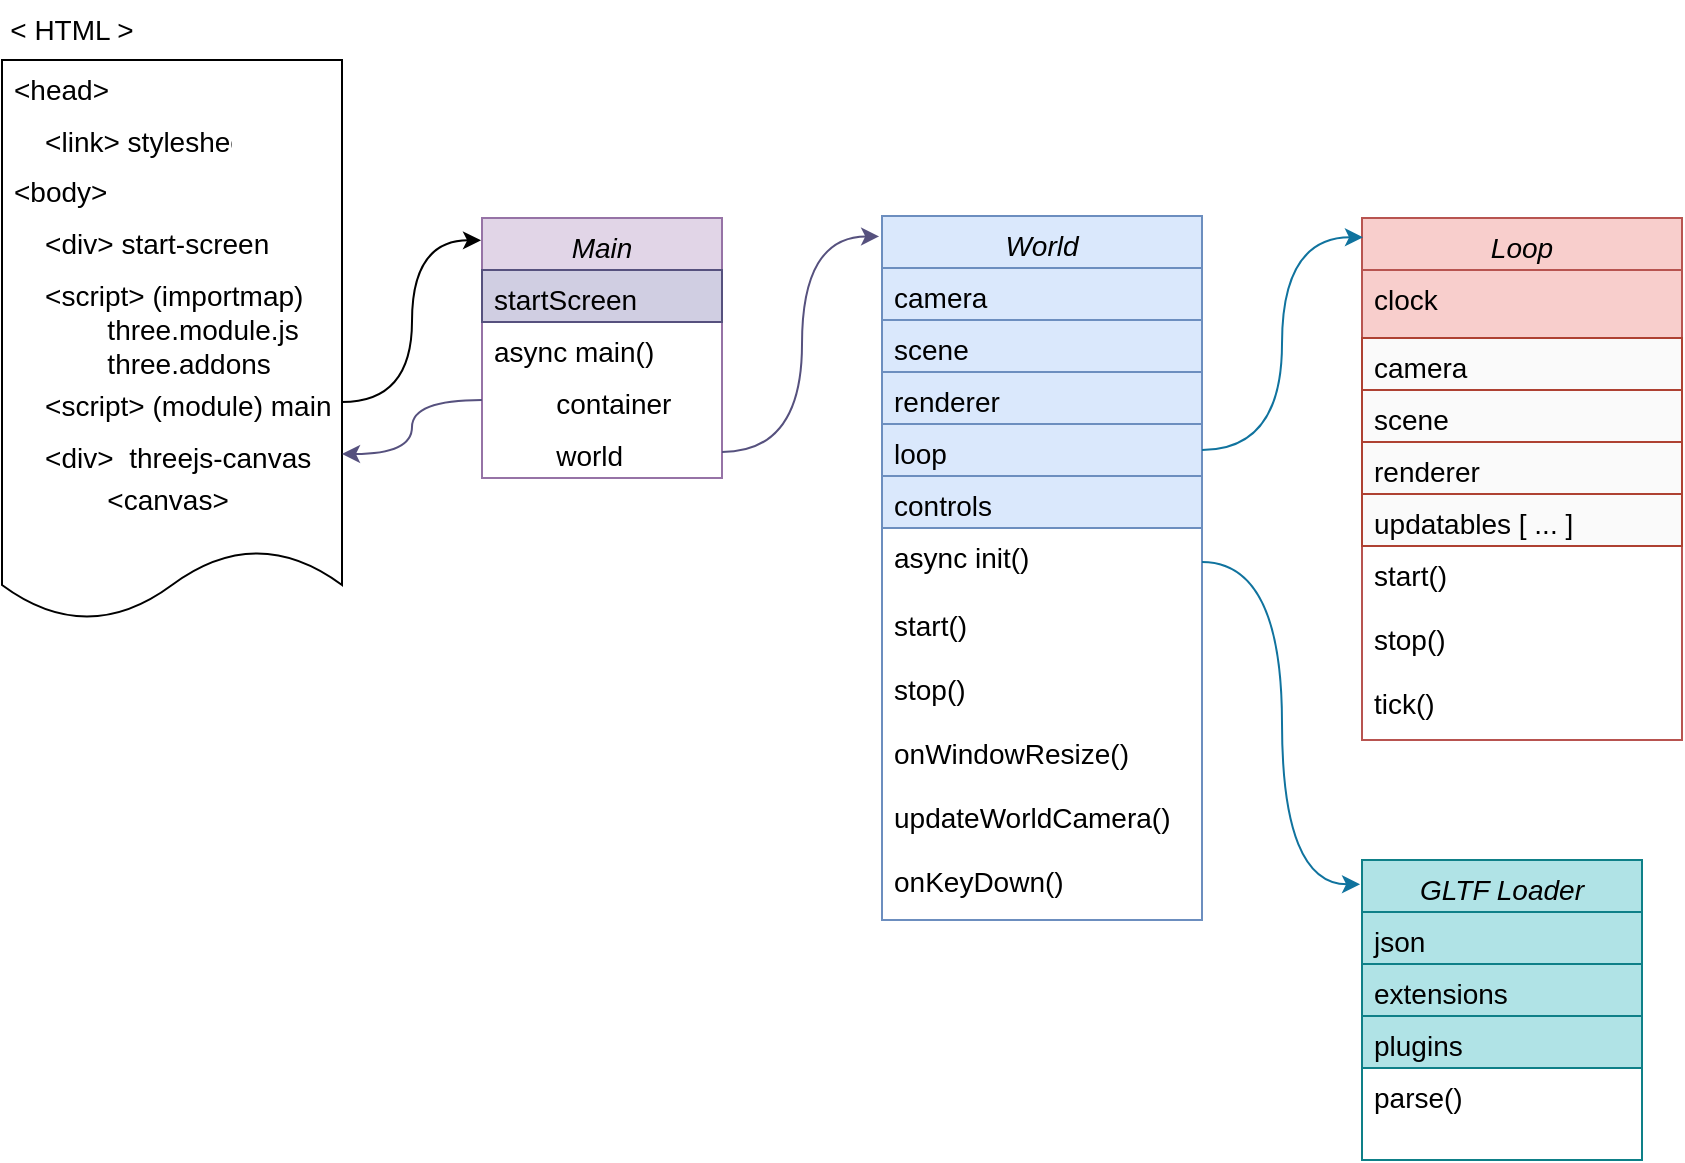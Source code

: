 <mxfile version="21.6.6" type="github" pages="3">
  <diagram id="C5RBs43oDa-KdzZeNtuy" name="project overview">
    <mxGraphModel dx="1433" dy="1393" grid="1" gridSize="10" guides="1" tooltips="1" connect="1" arrows="1" fold="1" page="1" pageScale="1" pageWidth="1169" pageHeight="827" math="0" shadow="0">
      <root>
        <mxCell id="WIyWlLk6GJQsqaUBKTNV-0" />
        <mxCell id="WIyWlLk6GJQsqaUBKTNV-1" parent="WIyWlLk6GJQsqaUBKTNV-0" />
        <mxCell id="0caHWFozO0ZvPLuNMRl_-0" value="World" style="swimlane;fontStyle=2;align=center;verticalAlign=top;childLayout=stackLayout;horizontal=1;startSize=26;horizontalStack=0;resizeParent=1;resizeLast=0;collapsible=1;marginBottom=0;rounded=0;shadow=0;strokeWidth=1;fillColor=#dae8fc;strokeColor=#6c8ebf;fontSize=14;" vertex="1" parent="WIyWlLk6GJQsqaUBKTNV-1">
          <mxGeometry x="480" y="158" width="160" height="352" as="geometry">
            <mxRectangle x="220" y="120" width="160" height="26" as="alternateBounds" />
          </mxGeometry>
        </mxCell>
        <mxCell id="0caHWFozO0ZvPLuNMRl_-1" value="camera" style="text;align=left;verticalAlign=top;spacingLeft=4;spacingRight=4;overflow=hidden;rotatable=0;points=[[0,0.5],[1,0.5]];portConstraint=eastwest;fillColor=#dae8fc;strokeColor=#6c8ebf;fontSize=14;" vertex="1" parent="0caHWFozO0ZvPLuNMRl_-0">
          <mxGeometry y="26" width="160" height="26" as="geometry" />
        </mxCell>
        <mxCell id="0caHWFozO0ZvPLuNMRl_-2" value="scene" style="text;align=left;verticalAlign=top;spacingLeft=4;spacingRight=4;overflow=hidden;rotatable=0;points=[[0,0.5],[1,0.5]];portConstraint=eastwest;rounded=0;shadow=0;html=0;fillColor=#dae8fc;strokeColor=#6c8ebf;fontSize=14;" vertex="1" parent="0caHWFozO0ZvPLuNMRl_-0">
          <mxGeometry y="52" width="160" height="26" as="geometry" />
        </mxCell>
        <mxCell id="0caHWFozO0ZvPLuNMRl_-3" value="renderer" style="text;align=left;verticalAlign=top;spacingLeft=4;spacingRight=4;overflow=hidden;rotatable=0;points=[[0,0.5],[1,0.5]];portConstraint=eastwest;rounded=0;shadow=0;html=0;fillColor=#dae8fc;strokeColor=#6c8ebf;fontSize=14;" vertex="1" parent="0caHWFozO0ZvPLuNMRl_-0">
          <mxGeometry y="78" width="160" height="26" as="geometry" />
        </mxCell>
        <mxCell id="0caHWFozO0ZvPLuNMRl_-4" value="loop" style="text;align=left;verticalAlign=top;spacingLeft=4;spacingRight=4;overflow=hidden;rotatable=0;points=[[0,0.5],[1,0.5]];portConstraint=eastwest;rounded=0;shadow=0;html=0;fillColor=#dae8fc;strokeColor=#6c8ebf;fontSize=14;" vertex="1" parent="0caHWFozO0ZvPLuNMRl_-0">
          <mxGeometry y="104" width="160" height="26" as="geometry" />
        </mxCell>
        <mxCell id="0caHWFozO0ZvPLuNMRl_-5" value="controls" style="text;align=left;verticalAlign=top;spacingLeft=4;spacingRight=4;overflow=hidden;rotatable=0;points=[[0,0.5],[1,0.5]];portConstraint=eastwest;rounded=0;shadow=0;html=0;fillColor=#dae8fc;strokeColor=#6c8ebf;fontSize=14;" vertex="1" parent="0caHWFozO0ZvPLuNMRl_-0">
          <mxGeometry y="130" width="160" height="26" as="geometry" />
        </mxCell>
        <mxCell id="0caHWFozO0ZvPLuNMRl_-6" value="async init()" style="text;align=left;verticalAlign=top;spacingLeft=4;spacingRight=4;overflow=hidden;rotatable=0;points=[[0,0.5],[1,0.5]];portConstraint=eastwest;fontSize=14;" vertex="1" parent="0caHWFozO0ZvPLuNMRl_-0">
          <mxGeometry y="156" width="160" height="34" as="geometry" />
        </mxCell>
        <mxCell id="0caHWFozO0ZvPLuNMRl_-7" value="start()" style="text;align=left;verticalAlign=top;spacingLeft=4;spacingRight=4;overflow=hidden;rotatable=0;points=[[0,0.5],[1,0.5]];portConstraint=eastwest;fontSize=14;" vertex="1" parent="0caHWFozO0ZvPLuNMRl_-0">
          <mxGeometry y="190" width="160" height="32" as="geometry" />
        </mxCell>
        <mxCell id="0caHWFozO0ZvPLuNMRl_-8" value="stop()" style="text;align=left;verticalAlign=top;spacingLeft=4;spacingRight=4;overflow=hidden;rotatable=0;points=[[0,0.5],[1,0.5]];portConstraint=eastwest;fontSize=14;" vertex="1" parent="0caHWFozO0ZvPLuNMRl_-0">
          <mxGeometry y="222" width="160" height="32" as="geometry" />
        </mxCell>
        <mxCell id="0caHWFozO0ZvPLuNMRl_-9" value="onWindowResize()" style="text;align=left;verticalAlign=top;spacingLeft=4;spacingRight=4;overflow=hidden;rotatable=0;points=[[0,0.5],[1,0.5]];portConstraint=eastwest;fontSize=14;" vertex="1" parent="0caHWFozO0ZvPLuNMRl_-0">
          <mxGeometry y="254" width="160" height="32" as="geometry" />
        </mxCell>
        <mxCell id="0caHWFozO0ZvPLuNMRl_-10" value="updateWorldCamera()" style="text;align=left;verticalAlign=top;spacingLeft=4;spacingRight=4;overflow=hidden;rotatable=0;points=[[0,0.5],[1,0.5]];portConstraint=eastwest;fontSize=14;" vertex="1" parent="0caHWFozO0ZvPLuNMRl_-0">
          <mxGeometry y="286" width="160" height="32" as="geometry" />
        </mxCell>
        <mxCell id="0caHWFozO0ZvPLuNMRl_-11" value="onKeyDown()" style="text;align=left;verticalAlign=top;spacingLeft=4;spacingRight=4;overflow=hidden;rotatable=0;points=[[0,0.5],[1,0.5]];portConstraint=eastwest;fontSize=14;" vertex="1" parent="0caHWFozO0ZvPLuNMRl_-0">
          <mxGeometry y="318" width="160" height="32" as="geometry" />
        </mxCell>
        <mxCell id="0caHWFozO0ZvPLuNMRl_-12" value="Loop" style="swimlane;fontStyle=2;align=center;verticalAlign=top;childLayout=stackLayout;horizontal=1;startSize=26;horizontalStack=0;resizeParent=1;resizeLast=0;collapsible=1;marginBottom=0;rounded=0;shadow=0;strokeWidth=1;fillColor=#f8cecc;strokeColor=#b85450;fontSize=14;" vertex="1" parent="WIyWlLk6GJQsqaUBKTNV-1">
          <mxGeometry x="720" y="159" width="160" height="261" as="geometry">
            <mxRectangle x="720" y="159" width="160" height="26" as="alternateBounds" />
          </mxGeometry>
        </mxCell>
        <mxCell id="0caHWFozO0ZvPLuNMRl_-13" value="clock" style="text;align=left;verticalAlign=top;spacingLeft=4;spacingRight=4;overflow=hidden;rotatable=0;points=[[0,0.5],[1,0.5]];portConstraint=eastwest;fillColor=#f8cecc;strokeColor=#b85450;fontSize=14;" vertex="1" parent="0caHWFozO0ZvPLuNMRl_-12">
          <mxGeometry y="26" width="160" height="34" as="geometry" />
        </mxCell>
        <mxCell id="0caHWFozO0ZvPLuNMRl_-14" value="camera" style="text;align=left;verticalAlign=top;spacingLeft=4;spacingRight=4;overflow=hidden;rotatable=0;points=[[0,0.5],[1,0.5]];portConstraint=eastwest;rounded=0;shadow=0;html=0;fillColor=#FAFAFA;strokeColor=#ae4132;fontSize=14;" vertex="1" parent="0caHWFozO0ZvPLuNMRl_-12">
          <mxGeometry y="60" width="160" height="26" as="geometry" />
        </mxCell>
        <mxCell id="0caHWFozO0ZvPLuNMRl_-15" value="scene" style="text;align=left;verticalAlign=top;spacingLeft=4;spacingRight=4;overflow=hidden;rotatable=0;points=[[0,0.5],[1,0.5]];portConstraint=eastwest;rounded=0;shadow=0;html=0;fillColor=#FAFAFA;strokeColor=#ae4132;fontSize=14;" vertex="1" parent="0caHWFozO0ZvPLuNMRl_-12">
          <mxGeometry y="86" width="160" height="26" as="geometry" />
        </mxCell>
        <mxCell id="0caHWFozO0ZvPLuNMRl_-16" value="renderer" style="text;align=left;verticalAlign=top;spacingLeft=4;spacingRight=4;overflow=hidden;rotatable=0;points=[[0,0.5],[1,0.5]];portConstraint=eastwest;rounded=0;shadow=0;html=0;fillColor=#FAFAFA;strokeColor=#ae4132;fontSize=14;" vertex="1" parent="0caHWFozO0ZvPLuNMRl_-12">
          <mxGeometry y="112" width="160" height="26" as="geometry" />
        </mxCell>
        <mxCell id="0caHWFozO0ZvPLuNMRl_-17" value="updatables [ ... ]" style="text;align=left;verticalAlign=top;spacingLeft=4;spacingRight=4;overflow=hidden;rotatable=0;points=[[0,0.5],[1,0.5]];portConstraint=eastwest;rounded=0;shadow=0;html=0;fillColor=#FAFAFA;strokeColor=#ae4132;fontSize=14;" vertex="1" parent="0caHWFozO0ZvPLuNMRl_-12">
          <mxGeometry y="138" width="160" height="26" as="geometry" />
        </mxCell>
        <mxCell id="0caHWFozO0ZvPLuNMRl_-18" value="start()" style="text;align=left;verticalAlign=top;spacingLeft=4;spacingRight=4;overflow=hidden;rotatable=0;points=[[0,0.5],[1,0.5]];portConstraint=eastwest;fontSize=14;" vertex="1" parent="0caHWFozO0ZvPLuNMRl_-12">
          <mxGeometry y="164" width="160" height="32" as="geometry" />
        </mxCell>
        <mxCell id="0caHWFozO0ZvPLuNMRl_-19" value="stop()" style="text;align=left;verticalAlign=top;spacingLeft=4;spacingRight=4;overflow=hidden;rotatable=0;points=[[0,0.5],[1,0.5]];portConstraint=eastwest;fontSize=14;" vertex="1" parent="0caHWFozO0ZvPLuNMRl_-12">
          <mxGeometry y="196" width="160" height="32" as="geometry" />
        </mxCell>
        <mxCell id="0caHWFozO0ZvPLuNMRl_-20" value="tick()" style="text;align=left;verticalAlign=top;spacingLeft=4;spacingRight=4;overflow=hidden;rotatable=0;points=[[0,0.5],[1,0.5]];portConstraint=eastwest;fontSize=14;" vertex="1" parent="0caHWFozO0ZvPLuNMRl_-12">
          <mxGeometry y="228" width="160" height="32" as="geometry" />
        </mxCell>
        <mxCell id="0caHWFozO0ZvPLuNMRl_-21" value="" style="shape=document;whiteSpace=wrap;html=1;boundedLbl=1;size=0.125;fontSize=14;" vertex="1" parent="WIyWlLk6GJQsqaUBKTNV-1">
          <mxGeometry x="40" y="80" width="170" height="280" as="geometry" />
        </mxCell>
        <mxCell id="0caHWFozO0ZvPLuNMRl_-22" value="Main" style="swimlane;fontStyle=2;align=center;verticalAlign=top;childLayout=stackLayout;horizontal=1;startSize=26;horizontalStack=0;resizeParent=1;resizeLast=0;collapsible=1;marginBottom=0;rounded=0;shadow=0;strokeWidth=1;fillColor=#e1d5e7;strokeColor=#9673a6;fontSize=14;" vertex="1" parent="WIyWlLk6GJQsqaUBKTNV-1">
          <mxGeometry x="280" y="159" width="120" height="130" as="geometry">
            <mxRectangle x="320" y="80" width="160" height="26" as="alternateBounds" />
          </mxGeometry>
        </mxCell>
        <mxCell id="0caHWFozO0ZvPLuNMRl_-23" value="startScreen" style="text;align=left;verticalAlign=top;spacingLeft=4;spacingRight=4;overflow=hidden;rotatable=0;points=[[0,0.5],[1,0.5]];portConstraint=eastwest;rounded=0;shadow=0;html=0;fillColor=#d0cee2;strokeColor=#56517e;fontSize=14;" vertex="1" parent="0caHWFozO0ZvPLuNMRl_-22">
          <mxGeometry y="26" width="120" height="26" as="geometry" />
        </mxCell>
        <mxCell id="0caHWFozO0ZvPLuNMRl_-24" value="async main()" style="text;align=left;verticalAlign=top;spacingLeft=4;spacingRight=4;overflow=hidden;rotatable=0;points=[[0,0.5],[1,0.5]];portConstraint=eastwest;rounded=0;shadow=0;html=0;fillColor=none;fontSize=14;" vertex="1" parent="0caHWFozO0ZvPLuNMRl_-22">
          <mxGeometry y="52" width="120" height="26" as="geometry" />
        </mxCell>
        <mxCell id="0caHWFozO0ZvPLuNMRl_-25" value="        container" style="text;align=left;verticalAlign=top;spacingLeft=4;spacingRight=4;overflow=hidden;rotatable=0;points=[[0,0.5],[1,0.5]];portConstraint=eastwest;rounded=0;shadow=0;html=0;fillColor=none;fontSize=14;" vertex="1" parent="0caHWFozO0ZvPLuNMRl_-22">
          <mxGeometry y="78" width="120" height="26" as="geometry" />
        </mxCell>
        <mxCell id="0caHWFozO0ZvPLuNMRl_-26" value="        world" style="text;align=left;verticalAlign=top;spacingLeft=4;spacingRight=4;overflow=hidden;rotatable=0;points=[[0,0.5],[1,0.5]];portConstraint=eastwest;rounded=0;shadow=0;html=0;fillColor=none;fontSize=14;" vertex="1" parent="0caHWFozO0ZvPLuNMRl_-22">
          <mxGeometry y="104" width="120" height="26" as="geometry" />
        </mxCell>
        <mxCell id="0caHWFozO0ZvPLuNMRl_-27" style="edgeStyle=orthogonalEdgeStyle;curved=1;rounded=0;orthogonalLoop=1;jettySize=auto;html=1;exitX=1;exitY=0.5;exitDx=0;exitDy=0;entryX=-0.004;entryY=0.086;entryDx=0;entryDy=0;entryPerimeter=0;fillColor=none;fontSize=14;" edge="1" parent="WIyWlLk6GJQsqaUBKTNV-1" source="0caHWFozO0ZvPLuNMRl_-33" target="0caHWFozO0ZvPLuNMRl_-22">
          <mxGeometry relative="1" as="geometry" />
        </mxCell>
        <mxCell id="0caHWFozO0ZvPLuNMRl_-28" value="&amp;lt; HTML &amp;gt;" style="text;strokeColor=none;align=center;fillColor=none;html=1;verticalAlign=middle;whiteSpace=wrap;rounded=0;fontSize=14;" vertex="1" parent="WIyWlLk6GJQsqaUBKTNV-1">
          <mxGeometry x="40" y="50" width="70" height="30" as="geometry" />
        </mxCell>
        <mxCell id="0caHWFozO0ZvPLuNMRl_-29" value="&lt;head&gt; " style="text;align=left;verticalAlign=top;spacingLeft=4;spacingRight=4;overflow=hidden;rotatable=0;points=[[0,0.5],[1,0.5]];portConstraint=eastwest;fillColor=none;fontSize=14;" vertex="1" parent="WIyWlLk6GJQsqaUBKTNV-1">
          <mxGeometry x="40" y="80" width="72.857" height="26" as="geometry" />
        </mxCell>
        <mxCell id="0caHWFozO0ZvPLuNMRl_-30" value="&lt;body&gt; " style="text;align=left;verticalAlign=top;spacingLeft=4;spacingRight=4;overflow=hidden;rotatable=0;points=[[0,0.5],[1,0.5]];portConstraint=eastwest;fillColor=none;fontSize=14;" vertex="1" parent="WIyWlLk6GJQsqaUBKTNV-1">
          <mxGeometry x="40" y="131" width="72.857" height="26" as="geometry" />
        </mxCell>
        <mxCell id="0caHWFozO0ZvPLuNMRl_-31" value="    &lt;div&gt; start-screen " style="text;align=left;verticalAlign=top;spacingLeft=4;spacingRight=4;overflow=hidden;rotatable=0;points=[[0,0.5],[1,0.5]];portConstraint=eastwest;fillColor=none;fontSize=14;" vertex="1" parent="WIyWlLk6GJQsqaUBKTNV-1">
          <mxGeometry x="40" y="157" width="170" height="26" as="geometry" />
        </mxCell>
        <mxCell id="0caHWFozO0ZvPLuNMRl_-32" value="    &lt;script&gt; (importmap) &#xa;            three.module.js&#xa;            three.addons" style="text;align=left;verticalAlign=top;spacingLeft=4;spacingRight=4;overflow=hidden;rotatable=0;points=[[0,0.5],[1,0.5]];portConstraint=eastwest;fillColor=none;fontSize=14;" vertex="1" parent="WIyWlLk6GJQsqaUBKTNV-1">
          <mxGeometry x="40" y="183" width="170" height="57" as="geometry" />
        </mxCell>
        <mxCell id="0caHWFozO0ZvPLuNMRl_-33" value="    &lt;script&gt; (module) main.js" style="text;align=left;verticalAlign=top;spacingLeft=4;spacingRight=4;overflow=hidden;rotatable=0;points=[[0,0.5],[1,0.5]];portConstraint=eastwest;fillColor=none;fontSize=14;" vertex="1" parent="WIyWlLk6GJQsqaUBKTNV-1">
          <mxGeometry x="40" y="238" width="170" height="26" as="geometry" />
        </mxCell>
        <mxCell id="0caHWFozO0ZvPLuNMRl_-34" value="    &lt;div&gt;  threejs-canvas" style="text;align=left;verticalAlign=top;spacingLeft=4;spacingRight=4;overflow=hidden;rotatable=0;points=[[0,0.5],[1,0.5]];portConstraint=eastwest;fillColor=none;fontSize=14;" vertex="1" parent="WIyWlLk6GJQsqaUBKTNV-1">
          <mxGeometry x="40" y="264" width="170" height="26" as="geometry" />
        </mxCell>
        <mxCell id="0caHWFozO0ZvPLuNMRl_-35" value="            &lt;canvas&gt;" style="text;align=left;verticalAlign=top;spacingLeft=4;spacingRight=4;overflow=hidden;rotatable=0;points=[[0,0.5],[1,0.5]];portConstraint=eastwest;fillColor=none;fontSize=14;" vertex="1" parent="WIyWlLk6GJQsqaUBKTNV-1">
          <mxGeometry x="40" y="285" width="121.43" height="25" as="geometry" />
        </mxCell>
        <mxCell id="0caHWFozO0ZvPLuNMRl_-36" style="edgeStyle=orthogonalEdgeStyle;curved=1;rounded=0;orthogonalLoop=1;jettySize=auto;html=1;exitX=1;exitY=0.5;exitDx=0;exitDy=0;entryX=-0.009;entryY=0.029;entryDx=0;entryDy=0;entryPerimeter=0;fillColor=#d0cee2;strokeColor=#56517e;fontSize=14;" edge="1" parent="WIyWlLk6GJQsqaUBKTNV-1" source="0caHWFozO0ZvPLuNMRl_-26" target="0caHWFozO0ZvPLuNMRl_-0">
          <mxGeometry relative="1" as="geometry" />
        </mxCell>
        <mxCell id="0caHWFozO0ZvPLuNMRl_-37" style="edgeStyle=orthogonalEdgeStyle;curved=1;rounded=0;orthogonalLoop=1;jettySize=auto;html=1;exitX=0;exitY=0.5;exitDx=0;exitDy=0;fillColor=#d0cee2;strokeColor=#56517e;fontSize=14;" edge="1" parent="WIyWlLk6GJQsqaUBKTNV-1" source="0caHWFozO0ZvPLuNMRl_-25" target="0caHWFozO0ZvPLuNMRl_-34">
          <mxGeometry relative="1" as="geometry">
            <mxPoint x="210" y="250" as="targetPoint" />
          </mxGeometry>
        </mxCell>
        <mxCell id="0caHWFozO0ZvPLuNMRl_-38" style="edgeStyle=orthogonalEdgeStyle;curved=1;rounded=0;orthogonalLoop=1;jettySize=auto;html=1;exitX=1;exitY=0.5;exitDx=0;exitDy=0;entryX=0.003;entryY=0.037;entryDx=0;entryDy=0;entryPerimeter=0;fillColor=#b1ddf0;strokeColor=#10739e;fontSize=14;" edge="1" parent="WIyWlLk6GJQsqaUBKTNV-1" source="0caHWFozO0ZvPLuNMRl_-4" target="0caHWFozO0ZvPLuNMRl_-12">
          <mxGeometry relative="1" as="geometry" />
        </mxCell>
        <mxCell id="0caHWFozO0ZvPLuNMRl_-39" value="    &lt;link&gt; stylesheet " style="text;align=left;verticalAlign=top;spacingLeft=4;spacingRight=4;overflow=hidden;rotatable=0;points=[[0,0.5],[1,0.5]];portConstraint=eastwest;fillColor=none;fontSize=14;" vertex="1" parent="WIyWlLk6GJQsqaUBKTNV-1">
          <mxGeometry x="40" y="106" width="120" height="26" as="geometry" />
        </mxCell>
        <mxCell id="PMmDIlobzWEVY2QS5QKD-0" value="GLTF Loader" style="swimlane;fontStyle=2;align=center;verticalAlign=top;childLayout=stackLayout;horizontal=1;startSize=26;horizontalStack=0;resizeParent=1;resizeLast=0;collapsible=1;marginBottom=0;rounded=0;shadow=0;strokeWidth=1;fillColor=#b0e3e6;strokeColor=#0e8088;fontSize=14;" vertex="1" parent="WIyWlLk6GJQsqaUBKTNV-1">
          <mxGeometry x="720" y="480" width="140" height="150" as="geometry">
            <mxRectangle x="220" y="120" width="160" height="26" as="alternateBounds" />
          </mxGeometry>
        </mxCell>
        <mxCell id="PMmDIlobzWEVY2QS5QKD-1" value="json" style="text;align=left;verticalAlign=top;spacingLeft=4;spacingRight=4;overflow=hidden;rotatable=0;points=[[0,0.5],[1,0.5]];portConstraint=eastwest;rounded=0;shadow=0;html=0;fillColor=#b0e3e6;strokeColor=#0e8088;fontSize=14;" vertex="1" parent="PMmDIlobzWEVY2QS5QKD-0">
          <mxGeometry y="26" width="140" height="26" as="geometry" />
        </mxCell>
        <mxCell id="PMmDIlobzWEVY2QS5QKD-2" value="extensions" style="text;align=left;verticalAlign=top;spacingLeft=4;spacingRight=4;overflow=hidden;rotatable=0;points=[[0,0.5],[1,0.5]];portConstraint=eastwest;rounded=0;shadow=0;html=0;fillColor=#b0e3e6;strokeColor=#0e8088;fontSize=14;" vertex="1" parent="PMmDIlobzWEVY2QS5QKD-0">
          <mxGeometry y="52" width="140" height="26" as="geometry" />
        </mxCell>
        <mxCell id="PMmDIlobzWEVY2QS5QKD-3" value="plugins" style="text;align=left;verticalAlign=top;spacingLeft=4;spacingRight=4;overflow=hidden;rotatable=0;points=[[0,0.5],[1,0.5]];portConstraint=eastwest;rounded=0;shadow=0;html=0;fillColor=#b0e3e6;strokeColor=#0e8088;fontSize=14;" vertex="1" parent="PMmDIlobzWEVY2QS5QKD-0">
          <mxGeometry y="78" width="140" height="26" as="geometry" />
        </mxCell>
        <mxCell id="PMmDIlobzWEVY2QS5QKD-4" value="parse()" style="text;align=left;verticalAlign=top;spacingLeft=4;spacingRight=4;overflow=hidden;rotatable=0;points=[[0,0.5],[1,0.5]];portConstraint=eastwest;fontSize=14;" vertex="1" parent="PMmDIlobzWEVY2QS5QKD-0">
          <mxGeometry y="104" width="140" height="34" as="geometry" />
        </mxCell>
        <mxCell id="PMmDIlobzWEVY2QS5QKD-7" style="edgeStyle=orthogonalEdgeStyle;curved=1;rounded=0;orthogonalLoop=1;jettySize=auto;html=1;exitX=1;exitY=0.5;exitDx=0;exitDy=0;entryX=-0.007;entryY=0.081;entryDx=0;entryDy=0;entryPerimeter=0;fillColor=#b1ddf0;strokeColor=#10739e;" edge="1" parent="WIyWlLk6GJQsqaUBKTNV-1" source="0caHWFozO0ZvPLuNMRl_-6" target="PMmDIlobzWEVY2QS5QKD-0">
          <mxGeometry relative="1" as="geometry" />
        </mxCell>
      </root>
    </mxGraphModel>
  </diagram>
  <diagram id="YPXxy7g2ebmNAlH5daJt" name="MPEG_media">
    <mxGraphModel dx="1090" dy="1441" grid="1" gridSize="10" guides="1" tooltips="1" connect="1" arrows="1" fold="1" page="1" pageScale="1" pageWidth="1100" pageHeight="850" math="0" shadow="0">
      <root>
        <mxCell id="0" />
        <mxCell id="1" parent="0" />
        <mxCell id="yCHgt4txa8c673t_NS8o-1" value="World" style="swimlane;fontStyle=2;align=center;verticalAlign=top;childLayout=stackLayout;horizontal=1;startSize=26;horizontalStack=0;resizeParent=1;resizeLast=0;collapsible=1;marginBottom=0;rounded=0;shadow=0;strokeWidth=1;fillColor=#dae8fc;strokeColor=#6c8ebf;fontSize=14;" vertex="1" parent="1">
          <mxGeometry x="480" y="158" width="100" height="202" as="geometry">
            <mxRectangle x="220" y="120" width="160" height="26" as="alternateBounds" />
          </mxGeometry>
        </mxCell>
        <mxCell id="yCHgt4txa8c673t_NS8o-2" value="camera" style="text;align=left;verticalAlign=top;spacingLeft=4;spacingRight=4;overflow=hidden;rotatable=0;points=[[0,0.5],[1,0.5]];portConstraint=eastwest;fillColor=#dae8fc;strokeColor=#6c8ebf;fontSize=14;" vertex="1" parent="yCHgt4txa8c673t_NS8o-1">
          <mxGeometry y="26" width="100" height="26" as="geometry" />
        </mxCell>
        <mxCell id="yCHgt4txa8c673t_NS8o-3" value="scene" style="text;align=left;verticalAlign=top;spacingLeft=4;spacingRight=4;overflow=hidden;rotatable=0;points=[[0,0.5],[1,0.5]];portConstraint=eastwest;rounded=0;shadow=0;html=0;fillColor=#dae8fc;strokeColor=#6c8ebf;fontSize=14;" vertex="1" parent="yCHgt4txa8c673t_NS8o-1">
          <mxGeometry y="52" width="100" height="26" as="geometry" />
        </mxCell>
        <mxCell id="yCHgt4txa8c673t_NS8o-4" value="renderer" style="text;align=left;verticalAlign=top;spacingLeft=4;spacingRight=4;overflow=hidden;rotatable=0;points=[[0,0.5],[1,0.5]];portConstraint=eastwest;rounded=0;shadow=0;html=0;fillColor=#dae8fc;strokeColor=#6c8ebf;fontSize=14;" vertex="1" parent="yCHgt4txa8c673t_NS8o-1">
          <mxGeometry y="78" width="100" height="26" as="geometry" />
        </mxCell>
        <mxCell id="yCHgt4txa8c673t_NS8o-5" value="loop" style="text;align=left;verticalAlign=top;spacingLeft=4;spacingRight=4;overflow=hidden;rotatable=0;points=[[0,0.5],[1,0.5]];portConstraint=eastwest;rounded=0;shadow=0;html=0;fillColor=#dae8fc;strokeColor=#6c8ebf;fontSize=14;" vertex="1" parent="yCHgt4txa8c673t_NS8o-1">
          <mxGeometry y="104" width="100" height="26" as="geometry" />
        </mxCell>
        <mxCell id="yCHgt4txa8c673t_NS8o-6" value="controls" style="text;align=left;verticalAlign=top;spacingLeft=4;spacingRight=4;overflow=hidden;rotatable=0;points=[[0,0.5],[1,0.5]];portConstraint=eastwest;rounded=0;shadow=0;html=0;fillColor=#dae8fc;strokeColor=#6c8ebf;fontSize=14;" vertex="1" parent="yCHgt4txa8c673t_NS8o-1">
          <mxGeometry y="130" width="100" height="26" as="geometry" />
        </mxCell>
        <mxCell id="yCHgt4txa8c673t_NS8o-7" value="async init()" style="text;align=left;verticalAlign=top;spacingLeft=4;spacingRight=4;overflow=hidden;rotatable=0;points=[[0,0.5],[1,0.5]];portConstraint=eastwest;fontSize=14;" vertex="1" parent="yCHgt4txa8c673t_NS8o-1">
          <mxGeometry y="156" width="100" height="34" as="geometry" />
        </mxCell>
        <mxCell id="yCHgt4txa8c673t_NS8o-22" value="" style="shape=document;whiteSpace=wrap;html=1;boundedLbl=1;size=0.125;fontSize=14;" vertex="1" parent="1">
          <mxGeometry x="40" y="80" width="200" height="440" as="geometry" />
        </mxCell>
        <mxCell id="yCHgt4txa8c673t_NS8o-23" value="Main" style="swimlane;fontStyle=2;align=center;verticalAlign=top;childLayout=stackLayout;horizontal=1;startSize=26;horizontalStack=0;resizeParent=1;resizeLast=0;collapsible=1;marginBottom=0;rounded=0;shadow=0;strokeWidth=1;fillColor=#e1d5e7;strokeColor=#9673a6;fontSize=14;" vertex="1" parent="1">
          <mxGeometry x="280" y="159" width="120" height="130" as="geometry">
            <mxRectangle x="320" y="80" width="160" height="26" as="alternateBounds" />
          </mxGeometry>
        </mxCell>
        <mxCell id="yCHgt4txa8c673t_NS8o-24" value="startScreen" style="text;align=left;verticalAlign=top;spacingLeft=4;spacingRight=4;overflow=hidden;rotatable=0;points=[[0,0.5],[1,0.5]];portConstraint=eastwest;rounded=0;shadow=0;html=0;fillColor=#d0cee2;strokeColor=#56517e;fontSize=14;" vertex="1" parent="yCHgt4txa8c673t_NS8o-23">
          <mxGeometry y="26" width="120" height="26" as="geometry" />
        </mxCell>
        <mxCell id="yCHgt4txa8c673t_NS8o-25" value="async main()" style="text;align=left;verticalAlign=top;spacingLeft=4;spacingRight=4;overflow=hidden;rotatable=0;points=[[0,0.5],[1,0.5]];portConstraint=eastwest;rounded=0;shadow=0;html=0;fillColor=none;fontSize=14;" vertex="1" parent="yCHgt4txa8c673t_NS8o-23">
          <mxGeometry y="52" width="120" height="26" as="geometry" />
        </mxCell>
        <mxCell id="yCHgt4txa8c673t_NS8o-26" value="        container" style="text;align=left;verticalAlign=top;spacingLeft=4;spacingRight=4;overflow=hidden;rotatable=0;points=[[0,0.5],[1,0.5]];portConstraint=eastwest;rounded=0;shadow=0;html=0;fillColor=none;fontSize=14;" vertex="1" parent="yCHgt4txa8c673t_NS8o-23">
          <mxGeometry y="78" width="120" height="26" as="geometry" />
        </mxCell>
        <mxCell id="yCHgt4txa8c673t_NS8o-27" value="        world" style="text;align=left;verticalAlign=top;spacingLeft=4;spacingRight=4;overflow=hidden;rotatable=0;points=[[0,0.5],[1,0.5]];portConstraint=eastwest;rounded=0;shadow=0;html=0;fillColor=none;fontSize=14;" vertex="1" parent="yCHgt4txa8c673t_NS8o-23">
          <mxGeometry y="104" width="120" height="26" as="geometry" />
        </mxCell>
        <mxCell id="yCHgt4txa8c673t_NS8o-28" style="edgeStyle=orthogonalEdgeStyle;curved=1;rounded=0;orthogonalLoop=1;jettySize=auto;html=1;exitX=1;exitY=0.5;exitDx=0;exitDy=0;entryX=-0.004;entryY=0.086;entryDx=0;entryDy=0;entryPerimeter=0;fillColor=none;fontSize=14;" edge="1" parent="1" source="yCHgt4txa8c673t_NS8o-34" target="yCHgt4txa8c673t_NS8o-23">
          <mxGeometry relative="1" as="geometry">
            <Array as="points">
              <mxPoint x="245" y="251" />
              <mxPoint x="245" y="170" />
            </Array>
          </mxGeometry>
        </mxCell>
        <mxCell id="yCHgt4txa8c673t_NS8o-29" value="&amp;lt; HTML &amp;gt;" style="text;strokeColor=none;align=center;fillColor=none;html=1;verticalAlign=middle;whiteSpace=wrap;rounded=0;fontSize=14;" vertex="1" parent="1">
          <mxGeometry x="40" y="50" width="70" height="30" as="geometry" />
        </mxCell>
        <mxCell id="yCHgt4txa8c673t_NS8o-30" value="&lt;head&gt; " style="text;align=left;verticalAlign=top;spacingLeft=4;spacingRight=4;overflow=hidden;rotatable=0;points=[[0,0.5],[1,0.5]];portConstraint=eastwest;fillColor=none;fontSize=14;" vertex="1" parent="1">
          <mxGeometry x="40" y="80" width="72.857" height="26" as="geometry" />
        </mxCell>
        <mxCell id="yCHgt4txa8c673t_NS8o-31" value="&lt;body&gt; " style="text;align=left;verticalAlign=top;spacingLeft=4;spacingRight=4;overflow=hidden;rotatable=0;points=[[0,0.5],[1,0.5]];portConstraint=eastwest;fillColor=none;fontSize=14;" vertex="1" parent="1">
          <mxGeometry x="40" y="131" width="72.857" height="26" as="geometry" />
        </mxCell>
        <mxCell id="yCHgt4txa8c673t_NS8o-32" value="    &lt;div&gt; start-screen " style="text;align=left;verticalAlign=top;spacingLeft=4;spacingRight=4;overflow=hidden;rotatable=0;points=[[0,0.5],[1,0.5]];portConstraint=eastwest;fillColor=none;fontSize=14;" vertex="1" parent="1">
          <mxGeometry x="40" y="157" width="170" height="26" as="geometry" />
        </mxCell>
        <mxCell id="yCHgt4txa8c673t_NS8o-33" value="    &lt;script&gt; (importmap) &#xa;            three.module.js&#xa;            three.addons" style="text;align=left;verticalAlign=top;spacingLeft=4;spacingRight=4;overflow=hidden;rotatable=0;points=[[0,0.5],[1,0.5]];portConstraint=eastwest;fillColor=none;fontSize=14;" vertex="1" parent="1">
          <mxGeometry x="40" y="183" width="170" height="26" as="geometry" />
        </mxCell>
        <mxCell id="yCHgt4txa8c673t_NS8o-34" value="    &lt;script&gt; (module) main.js" style="text;align=left;verticalAlign=top;spacingLeft=4;spacingRight=4;overflow=hidden;rotatable=0;points=[[0,0.5],[1,0.5]];portConstraint=eastwest;fillColor=none;fontSize=14;" vertex="1" parent="1">
          <mxGeometry x="40" y="238" width="180" height="26" as="geometry" />
        </mxCell>
        <mxCell id="yCHgt4txa8c673t_NS8o-35" value="    &lt;div&gt;  threejs-canvas" style="text;align=left;verticalAlign=top;spacingLeft=4;spacingRight=4;overflow=hidden;rotatable=0;points=[[0,0.5],[1,0.5]];portConstraint=eastwest;fillColor=none;fontSize=14;" vertex="1" parent="1">
          <mxGeometry x="40" y="264" width="170" height="26" as="geometry" />
        </mxCell>
        <mxCell id="yCHgt4txa8c673t_NS8o-36" value="            &lt;canvas&gt;" style="text;align=left;verticalAlign=top;spacingLeft=4;spacingRight=4;overflow=hidden;rotatable=0;points=[[0,0.5],[1,0.5]];portConstraint=eastwest;fillColor=none;fontSize=14;" vertex="1" parent="1">
          <mxGeometry x="40" y="285" width="121.43" height="25" as="geometry" />
        </mxCell>
        <mxCell id="yCHgt4txa8c673t_NS8o-37" style="edgeStyle=orthogonalEdgeStyle;curved=1;rounded=0;orthogonalLoop=1;jettySize=auto;html=1;exitX=1;exitY=0.5;exitDx=0;exitDy=0;entryX=-0.009;entryY=0.029;entryDx=0;entryDy=0;entryPerimeter=0;fillColor=#d0cee2;strokeColor=#56517e;fontSize=14;" edge="1" parent="1" source="yCHgt4txa8c673t_NS8o-27" target="yCHgt4txa8c673t_NS8o-1">
          <mxGeometry relative="1" as="geometry" />
        </mxCell>
        <mxCell id="yCHgt4txa8c673t_NS8o-38" style="edgeStyle=orthogonalEdgeStyle;curved=1;rounded=0;orthogonalLoop=1;jettySize=auto;html=1;exitX=0;exitY=0.5;exitDx=0;exitDy=0;fillColor=#d0cee2;strokeColor=#56517e;fontSize=14;" edge="1" parent="1" source="yCHgt4txa8c673t_NS8o-26" target="yCHgt4txa8c673t_NS8o-35">
          <mxGeometry relative="1" as="geometry">
            <mxPoint x="210" y="250" as="targetPoint" />
          </mxGeometry>
        </mxCell>
        <mxCell id="yCHgt4txa8c673t_NS8o-40" value="    &lt;link&gt; stylesheet " style="text;align=left;verticalAlign=top;spacingLeft=4;spacingRight=4;overflow=hidden;rotatable=0;points=[[0,0.5],[1,0.5]];portConstraint=eastwest;fillColor=none;fontSize=14;" vertex="1" parent="1">
          <mxGeometry x="40" y="106" width="72.857" height="26" as="geometry" />
        </mxCell>
        <mxCell id="b_-D7Lj98Qkd2OQJfYy--6" value="" style="rounded=0;whiteSpace=wrap;html=1;fillColor=none;dashed=1;dashPattern=12 12;strokeWidth=2;fontSize=14;" vertex="1" parent="1">
          <mxGeometry x="50" y="332" width="180" height="97" as="geometry" />
        </mxCell>
        <mxCell id="b_-D7Lj98Qkd2OQJfYy--3" value="    &lt;video&gt;  MPEG_media 0" style="text;align=left;verticalAlign=top;spacingLeft=4;spacingRight=4;overflow=hidden;rotatable=0;points=[[0,0.5],[1,0.5]];portConstraint=eastwest;fillColor=none;fontSize=14;" vertex="1" parent="1">
          <mxGeometry x="40" y="336" width="170" height="26" as="geometry" />
        </mxCell>
        <mxCell id="b_-D7Lj98Qkd2OQJfYy--4" value="    &lt;video&gt;  MPEG_media n" style="text;align=left;verticalAlign=top;spacingLeft=4;spacingRight=4;overflow=hidden;rotatable=0;points=[[0,0.5],[1,0.5]];portConstraint=eastwest;fillColor=none;fontStyle=0;fontSize=14;" vertex="1" parent="1">
          <mxGeometry x="41" y="385" width="170" height="26" as="geometry" />
        </mxCell>
        <mxCell id="b_-D7Lj98Qkd2OQJfYy--5" value="..." style="text;align=center;verticalAlign=top;spacingLeft=4;spacingRight=4;overflow=hidden;rotatable=0;points=[[0,0.5],[1,0.5]];portConstraint=eastwest;fillColor=none;fontSize=14;" vertex="1" parent="1">
          <mxGeometry x="40" y="362" width="170" height="26" as="geometry" />
        </mxCell>
        <mxCell id="NksDJMUu3lLWfgaBq7V0-1" value="GLTF Loader" style="swimlane;fontStyle=2;align=center;verticalAlign=top;childLayout=stackLayout;horizontal=1;startSize=26;horizontalStack=0;resizeParent=1;resizeLast=0;collapsible=1;marginBottom=0;rounded=0;shadow=0;strokeWidth=1;fillColor=#b0e3e6;strokeColor=#0e8088;fontSize=14;" vertex="1" parent="1">
          <mxGeometry x="480" y="400" width="140" height="240" as="geometry">
            <mxRectangle x="220" y="120" width="160" height="26" as="alternateBounds" />
          </mxGeometry>
        </mxCell>
        <mxCell id="NksDJMUu3lLWfgaBq7V0-8" value="json" style="text;align=left;verticalAlign=top;spacingLeft=4;spacingRight=4;overflow=hidden;rotatable=0;points=[[0,0.5],[1,0.5]];portConstraint=eastwest;rounded=0;shadow=0;html=0;fillColor=#b0e3e6;strokeColor=#0e8088;fontSize=14;" vertex="1" parent="NksDJMUu3lLWfgaBq7V0-1">
          <mxGeometry y="26" width="140" height="26" as="geometry" />
        </mxCell>
        <mxCell id="NksDJMUu3lLWfgaBq7V0-9" value="extensions" style="text;align=left;verticalAlign=top;spacingLeft=4;spacingRight=4;overflow=hidden;rotatable=0;points=[[0,0.5],[1,0.5]];portConstraint=eastwest;rounded=0;shadow=0;html=0;fillColor=#b0e3e6;strokeColor=#0e8088;fontSize=14;" vertex="1" parent="NksDJMUu3lLWfgaBq7V0-1">
          <mxGeometry y="52" width="140" height="26" as="geometry" />
        </mxCell>
        <mxCell id="NksDJMUu3lLWfgaBq7V0-10" value="plugins" style="text;align=left;verticalAlign=top;spacingLeft=4;spacingRight=4;overflow=hidden;rotatable=0;points=[[0,0.5],[1,0.5]];portConstraint=eastwest;rounded=0;shadow=0;html=0;fillColor=#b0e3e6;strokeColor=#0e8088;fontSize=14;" vertex="1" parent="NksDJMUu3lLWfgaBq7V0-1">
          <mxGeometry y="78" width="140" height="26" as="geometry" />
        </mxCell>
        <mxCell id="NksDJMUu3lLWfgaBq7V0-11" value="parse()" style="text;align=left;verticalAlign=top;spacingLeft=4;spacingRight=4;overflow=hidden;rotatable=0;points=[[0,0.5],[1,0.5]];portConstraint=eastwest;fontSize=14;" vertex="1" parent="NksDJMUu3lLWfgaBq7V0-1">
          <mxGeometry y="104" width="140" height="34" as="geometry" />
        </mxCell>
        <mxCell id="NksDJMUu3lLWfgaBq7V0-25" value="    extensions" style="text;align=left;verticalAlign=top;spacingLeft=4;spacingRight=4;overflow=hidden;rotatable=0;points=[[0,0.5],[1,0.5]];portConstraint=eastwest;fontSize=14;" vertex="1" parent="NksDJMUu3lLWfgaBq7V0-1">
          <mxGeometry y="138" width="140" height="34" as="geometry" />
        </mxCell>
        <mxCell id="NksDJMUu3lLWfgaBq7V0-26" value="        MPEG media" style="text;align=left;verticalAlign=top;spacingLeft=4;spacingRight=4;overflow=hidden;rotatable=0;points=[[0,0.5],[1,0.5]];portConstraint=eastwest;fontSize=14;" vertex="1" parent="NksDJMUu3lLWfgaBq7V0-1">
          <mxGeometry y="172" width="140" height="34" as="geometry" />
        </mxCell>
        <mxCell id="NksDJMUu3lLWfgaBq7V0-18" value="GLTF MPEG media extension " style="swimlane;fontStyle=0;align=center;verticalAlign=top;childLayout=stackLayout;horizontal=1;startSize=26;horizontalStack=0;resizeParent=1;resizeLast=0;collapsible=1;marginBottom=0;rounded=0;shadow=0;strokeWidth=1;fillColor=#fad7ac;strokeColor=#b46504;fontSize=14;" vertex="1" parent="1">
          <mxGeometry x="410" y="680" width="230" height="90" as="geometry">
            <mxRectangle x="220" y="120" width="160" height="26" as="alternateBounds" />
          </mxGeometry>
        </mxCell>
        <mxCell id="NksDJMUu3lLWfgaBq7V0-19" value="parser" style="text;align=left;verticalAlign=top;spacingLeft=4;spacingRight=4;overflow=hidden;rotatable=0;points=[[0,0.5],[1,0.5]];portConstraint=eastwest;rounded=0;shadow=0;html=0;fillColor=#fad7ac;strokeColor=#b46504;fontSize=14;" vertex="1" parent="NksDJMUu3lLWfgaBq7V0-18">
          <mxGeometry y="26" width="230" height="26" as="geometry" />
        </mxCell>
        <mxCell id="NksDJMUu3lLWfgaBq7V0-30" value="afterRoot()" style="text;align=left;verticalAlign=top;spacingLeft=4;spacingRight=4;overflow=hidden;rotatable=0;points=[[0,0.5],[1,0.5]];portConstraint=eastwest;fontSize=14;" vertex="1" parent="NksDJMUu3lLWfgaBq7V0-18">
          <mxGeometry y="52" width="230" height="34" as="geometry" />
        </mxCell>
        <mxCell id="NksDJMUu3lLWfgaBq7V0-32" value="" style="shape=document;whiteSpace=wrap;html=1;boundedLbl=1;size=0.3;fontSize=14;" vertex="1" parent="1">
          <mxGeometry x="40" y="600" width="200" height="200" as="geometry" />
        </mxCell>
        <mxCell id="NksDJMUu3lLWfgaBq7V0-33" value="GLTF" style="text;strokeColor=none;align=center;fillColor=none;html=1;verticalAlign=middle;whiteSpace=wrap;rounded=0;fontSize=14;" vertex="1" parent="1">
          <mxGeometry x="41.43" y="570" width="70" height="30" as="geometry" />
        </mxCell>
        <mxCell id="NksDJMUu3lLWfgaBq7V0-34" value=" extensions" style="text;align=left;verticalAlign=top;spacingLeft=4;spacingRight=4;overflow=hidden;rotatable=0;points=[[0,0.5],[1,0.5]];portConstraint=eastwest;fontSize=14;" vertex="1" parent="1">
          <mxGeometry x="40" y="600" width="200" height="34" as="geometry" />
        </mxCell>
        <mxCell id="NksDJMUu3lLWfgaBq7V0-35" value="     MPEG_media" style="text;align=left;verticalAlign=top;spacingLeft=4;spacingRight=4;overflow=hidden;rotatable=0;points=[[0,0.5],[1,0.5]];portConstraint=eastwest;fontSize=14;" vertex="1" parent="1">
          <mxGeometry x="41.43" y="634" width="200" height="34" as="geometry" />
        </mxCell>
        <mxCell id="NksDJMUu3lLWfgaBq7V0-42" style="edgeStyle=orthogonalEdgeStyle;curved=1;rounded=0;orthogonalLoop=1;jettySize=auto;html=1;exitX=1;exitY=0.5;exitDx=0;exitDy=0;entryX=0.892;entryY=1.027;entryDx=0;entryDy=0;entryPerimeter=0;strokeWidth=4;dashed=1;dashPattern=1 2;fillColor=#fad9d5;strokeColor=#ae4132;" edge="1" parent="1" source="NksDJMUu3lLWfgaBq7V0-36" target="b_-D7Lj98Qkd2OQJfYy--6">
          <mxGeometry relative="1" as="geometry" />
        </mxCell>
        <mxCell id="NksDJMUu3lLWfgaBq7V0-36" value="        { ... }" style="text;align=left;verticalAlign=top;spacingLeft=4;spacingRight=4;overflow=hidden;rotatable=0;points=[[0,0.5],[1,0.5]];portConstraint=eastwest;fontSize=14;" vertex="1" parent="1">
          <mxGeometry x="41.43" y="668" width="88.57" height="34" as="geometry" />
        </mxCell>
        <mxCell id="NksDJMUu3lLWfgaBq7V0-38" style="edgeStyle=orthogonalEdgeStyle;curved=1;rounded=0;orthogonalLoop=1;jettySize=auto;html=1;exitX=1;exitY=0.5;exitDx=0;exitDy=0;entryX=0.75;entryY=0;entryDx=0;entryDy=0;fillColor=#b1ddf0;strokeColor=#10739e;" edge="1" parent="1" source="yCHgt4txa8c673t_NS8o-7" target="NksDJMUu3lLWfgaBq7V0-1">
          <mxGeometry relative="1" as="geometry" />
        </mxCell>
        <mxCell id="NksDJMUu3lLWfgaBq7V0-39" style="edgeStyle=orthogonalEdgeStyle;curved=1;rounded=0;orthogonalLoop=1;jettySize=auto;html=1;exitX=1;exitY=0.5;exitDx=0;exitDy=0;entryX=1;entryY=0.25;entryDx=0;entryDy=0;fillColor=#b0e3e6;strokeColor=#0e8088;" edge="1" parent="1" source="NksDJMUu3lLWfgaBq7V0-26" target="NksDJMUu3lLWfgaBq7V0-18">
          <mxGeometry relative="1" as="geometry">
            <Array as="points">
              <mxPoint x="720" y="589" />
              <mxPoint x="720" y="703" />
            </Array>
          </mxGeometry>
        </mxCell>
        <mxCell id="LlMTe1fp9jgeTsQJMdcB-1" value="MPEG_media extension" style="text;align=left;verticalAlign=top;spacingLeft=4;spacingRight=4;overflow=hidden;rotatable=0;points=[[0,0.5],[1,0.5]];portConstraint=eastwest;fontSize=29;" vertex="1" parent="1">
          <mxGeometry x="240" width="430" height="34" as="geometry" />
        </mxCell>
      </root>
    </mxGraphModel>
  </diagram>
  <diagram id="1ToWGSbz7VSFsPuKmxJ_" name="MPEG_texture_video">
    <mxGraphModel dx="1090" dy="1441" grid="1" gridSize="10" guides="1" tooltips="1" connect="1" arrows="1" fold="1" page="1" pageScale="1" pageWidth="1169" pageHeight="827" math="0" shadow="0">
      <root>
        <mxCell id="0" />
        <mxCell id="1" parent="0" />
        <mxCell id="qrq5B8UmVfHPtOx9VMOz-1" value="World" style="swimlane;fontStyle=2;align=center;verticalAlign=top;childLayout=stackLayout;horizontal=1;startSize=26;horizontalStack=0;resizeParent=1;resizeLast=0;collapsible=1;marginBottom=0;rounded=0;shadow=0;strokeWidth=1;fillColor=#dae8fc;strokeColor=#6c8ebf;fontSize=14;" vertex="1" parent="1">
          <mxGeometry x="520" y="159" width="100" height="202" as="geometry">
            <mxRectangle x="220" y="120" width="160" height="26" as="alternateBounds" />
          </mxGeometry>
        </mxCell>
        <mxCell id="qrq5B8UmVfHPtOx9VMOz-2" value="camera" style="text;align=left;verticalAlign=top;spacingLeft=4;spacingRight=4;overflow=hidden;rotatable=0;points=[[0,0.5],[1,0.5]];portConstraint=eastwest;fillColor=#dae8fc;strokeColor=#6c8ebf;fontSize=14;" vertex="1" parent="qrq5B8UmVfHPtOx9VMOz-1">
          <mxGeometry y="26" width="100" height="26" as="geometry" />
        </mxCell>
        <mxCell id="qrq5B8UmVfHPtOx9VMOz-3" value="scene" style="text;align=left;verticalAlign=top;spacingLeft=4;spacingRight=4;overflow=hidden;rotatable=0;points=[[0,0.5],[1,0.5]];portConstraint=eastwest;rounded=0;shadow=0;html=0;fillColor=#dae8fc;strokeColor=#6c8ebf;fontSize=14;" vertex="1" parent="qrq5B8UmVfHPtOx9VMOz-1">
          <mxGeometry y="52" width="100" height="26" as="geometry" />
        </mxCell>
        <mxCell id="qrq5B8UmVfHPtOx9VMOz-4" value="renderer" style="text;align=left;verticalAlign=top;spacingLeft=4;spacingRight=4;overflow=hidden;rotatable=0;points=[[0,0.5],[1,0.5]];portConstraint=eastwest;rounded=0;shadow=0;html=0;fillColor=#dae8fc;strokeColor=#6c8ebf;fontSize=14;" vertex="1" parent="qrq5B8UmVfHPtOx9VMOz-1">
          <mxGeometry y="78" width="100" height="26" as="geometry" />
        </mxCell>
        <mxCell id="qrq5B8UmVfHPtOx9VMOz-5" value="loop" style="text;align=left;verticalAlign=top;spacingLeft=4;spacingRight=4;overflow=hidden;rotatable=0;points=[[0,0.5],[1,0.5]];portConstraint=eastwest;rounded=0;shadow=0;html=0;fillColor=#dae8fc;strokeColor=#6c8ebf;fontSize=14;" vertex="1" parent="qrq5B8UmVfHPtOx9VMOz-1">
          <mxGeometry y="104" width="100" height="26" as="geometry" />
        </mxCell>
        <mxCell id="qrq5B8UmVfHPtOx9VMOz-6" value="controls" style="text;align=left;verticalAlign=top;spacingLeft=4;spacingRight=4;overflow=hidden;rotatable=0;points=[[0,0.5],[1,0.5]];portConstraint=eastwest;rounded=0;shadow=0;html=0;fillColor=#dae8fc;strokeColor=#6c8ebf;fontSize=14;" vertex="1" parent="qrq5B8UmVfHPtOx9VMOz-1">
          <mxGeometry y="130" width="100" height="26" as="geometry" />
        </mxCell>
        <mxCell id="qrq5B8UmVfHPtOx9VMOz-7" value="async init()" style="text;align=left;verticalAlign=top;spacingLeft=4;spacingRight=4;overflow=hidden;rotatable=0;points=[[0,0.5],[1,0.5]];portConstraint=eastwest;fontSize=14;" vertex="1" parent="qrq5B8UmVfHPtOx9VMOz-1">
          <mxGeometry y="156" width="100" height="34" as="geometry" />
        </mxCell>
        <mxCell id="qrq5B8UmVfHPtOx9VMOz-8" value="" style="shape=document;whiteSpace=wrap;html=1;boundedLbl=1;size=0.125;fontSize=14;" vertex="1" parent="1">
          <mxGeometry x="40" y="80" width="200" height="440" as="geometry" />
        </mxCell>
        <mxCell id="qrq5B8UmVfHPtOx9VMOz-9" value="Main" style="swimlane;fontStyle=2;align=center;verticalAlign=top;childLayout=stackLayout;horizontal=1;startSize=26;horizontalStack=0;resizeParent=1;resizeLast=0;collapsible=1;marginBottom=0;rounded=0;shadow=0;strokeWidth=1;fillColor=#e1d5e7;strokeColor=#9673a6;fontSize=14;" vertex="1" parent="1">
          <mxGeometry x="280" y="159" width="120" height="130" as="geometry">
            <mxRectangle x="320" y="80" width="160" height="26" as="alternateBounds" />
          </mxGeometry>
        </mxCell>
        <mxCell id="qrq5B8UmVfHPtOx9VMOz-10" value="startScreen" style="text;align=left;verticalAlign=top;spacingLeft=4;spacingRight=4;overflow=hidden;rotatable=0;points=[[0,0.5],[1,0.5]];portConstraint=eastwest;rounded=0;shadow=0;html=0;fillColor=#d0cee2;strokeColor=#56517e;fontSize=14;" vertex="1" parent="qrq5B8UmVfHPtOx9VMOz-9">
          <mxGeometry y="26" width="120" height="26" as="geometry" />
        </mxCell>
        <mxCell id="qrq5B8UmVfHPtOx9VMOz-11" value="async main()" style="text;align=left;verticalAlign=top;spacingLeft=4;spacingRight=4;overflow=hidden;rotatable=0;points=[[0,0.5],[1,0.5]];portConstraint=eastwest;rounded=0;shadow=0;html=0;fillColor=none;fontSize=14;" vertex="1" parent="qrq5B8UmVfHPtOx9VMOz-9">
          <mxGeometry y="52" width="120" height="26" as="geometry" />
        </mxCell>
        <mxCell id="qrq5B8UmVfHPtOx9VMOz-12" value="        container" style="text;align=left;verticalAlign=top;spacingLeft=4;spacingRight=4;overflow=hidden;rotatable=0;points=[[0,0.5],[1,0.5]];portConstraint=eastwest;rounded=0;shadow=0;html=0;fillColor=none;fontSize=14;" vertex="1" parent="qrq5B8UmVfHPtOx9VMOz-9">
          <mxGeometry y="78" width="120" height="26" as="geometry" />
        </mxCell>
        <mxCell id="qrq5B8UmVfHPtOx9VMOz-13" value="        world" style="text;align=left;verticalAlign=top;spacingLeft=4;spacingRight=4;overflow=hidden;rotatable=0;points=[[0,0.5],[1,0.5]];portConstraint=eastwest;rounded=0;shadow=0;html=0;fillColor=none;fontSize=14;" vertex="1" parent="qrq5B8UmVfHPtOx9VMOz-9">
          <mxGeometry y="104" width="120" height="26" as="geometry" />
        </mxCell>
        <mxCell id="qrq5B8UmVfHPtOx9VMOz-14" style="edgeStyle=orthogonalEdgeStyle;curved=1;rounded=0;orthogonalLoop=1;jettySize=auto;html=1;exitX=1;exitY=0.5;exitDx=0;exitDy=0;entryX=-0.004;entryY=0.086;entryDx=0;entryDy=0;entryPerimeter=0;fillColor=none;fontSize=14;" edge="1" parent="1" source="qrq5B8UmVfHPtOx9VMOz-20" target="qrq5B8UmVfHPtOx9VMOz-9">
          <mxGeometry relative="1" as="geometry">
            <Array as="points">
              <mxPoint x="245" y="251" />
              <mxPoint x="245" y="170" />
            </Array>
          </mxGeometry>
        </mxCell>
        <mxCell id="qrq5B8UmVfHPtOx9VMOz-15" value="&amp;lt; HTML &amp;gt;" style="text;strokeColor=none;align=center;fillColor=none;html=1;verticalAlign=middle;whiteSpace=wrap;rounded=0;fontSize=14;" vertex="1" parent="1">
          <mxGeometry x="40" y="50" width="70" height="30" as="geometry" />
        </mxCell>
        <mxCell id="qrq5B8UmVfHPtOx9VMOz-16" value="&lt;head&gt; " style="text;align=left;verticalAlign=top;spacingLeft=4;spacingRight=4;overflow=hidden;rotatable=0;points=[[0,0.5],[1,0.5]];portConstraint=eastwest;fillColor=none;fontSize=14;" vertex="1" parent="1">
          <mxGeometry x="40" y="80" width="72.857" height="26" as="geometry" />
        </mxCell>
        <mxCell id="qrq5B8UmVfHPtOx9VMOz-17" value="&lt;body&gt; " style="text;align=left;verticalAlign=top;spacingLeft=4;spacingRight=4;overflow=hidden;rotatable=0;points=[[0,0.5],[1,0.5]];portConstraint=eastwest;fillColor=none;fontSize=14;" vertex="1" parent="1">
          <mxGeometry x="40" y="131" width="72.857" height="26" as="geometry" />
        </mxCell>
        <mxCell id="qrq5B8UmVfHPtOx9VMOz-18" value="    &lt;div&gt; start-screen " style="text;align=left;verticalAlign=top;spacingLeft=4;spacingRight=4;overflow=hidden;rotatable=0;points=[[0,0.5],[1,0.5]];portConstraint=eastwest;fillColor=none;fontSize=14;" vertex="1" parent="1">
          <mxGeometry x="40" y="157" width="170" height="26" as="geometry" />
        </mxCell>
        <mxCell id="qrq5B8UmVfHPtOx9VMOz-19" value="    &lt;script&gt; (importmap) &#xa;            three.module.js&#xa;            three.addons" style="text;align=left;verticalAlign=top;spacingLeft=4;spacingRight=4;overflow=hidden;rotatable=0;points=[[0,0.5],[1,0.5]];portConstraint=eastwest;fillColor=none;fontSize=14;" vertex="1" parent="1">
          <mxGeometry x="40" y="183" width="170" height="26" as="geometry" />
        </mxCell>
        <mxCell id="qrq5B8UmVfHPtOx9VMOz-20" value="    &lt;script&gt; (module) main.js" style="text;align=left;verticalAlign=top;spacingLeft=4;spacingRight=4;overflow=hidden;rotatable=0;points=[[0,0.5],[1,0.5]];portConstraint=eastwest;fillColor=none;fontSize=14;" vertex="1" parent="1">
          <mxGeometry x="40" y="238" width="180" height="26" as="geometry" />
        </mxCell>
        <mxCell id="qrq5B8UmVfHPtOx9VMOz-21" value="    &lt;div&gt;  threejs-canvas" style="text;align=left;verticalAlign=top;spacingLeft=4;spacingRight=4;overflow=hidden;rotatable=0;points=[[0,0.5],[1,0.5]];portConstraint=eastwest;fillColor=none;fontSize=14;" vertex="1" parent="1">
          <mxGeometry x="40" y="264" width="170" height="26" as="geometry" />
        </mxCell>
        <mxCell id="qrq5B8UmVfHPtOx9VMOz-22" value="            &lt;canvas&gt;" style="text;align=left;verticalAlign=top;spacingLeft=4;spacingRight=4;overflow=hidden;rotatable=0;points=[[0,0.5],[1,0.5]];portConstraint=eastwest;fillColor=none;fontSize=14;" vertex="1" parent="1">
          <mxGeometry x="40" y="285" width="121.43" height="25" as="geometry" />
        </mxCell>
        <mxCell id="qrq5B8UmVfHPtOx9VMOz-23" style="edgeStyle=orthogonalEdgeStyle;curved=1;rounded=0;orthogonalLoop=1;jettySize=auto;html=1;exitX=1;exitY=0.5;exitDx=0;exitDy=0;entryX=-0.009;entryY=0.029;entryDx=0;entryDy=0;entryPerimeter=0;fillColor=#d0cee2;strokeColor=#56517e;fontSize=14;" edge="1" parent="1" source="qrq5B8UmVfHPtOx9VMOz-13" target="qrq5B8UmVfHPtOx9VMOz-1">
          <mxGeometry relative="1" as="geometry" />
        </mxCell>
        <mxCell id="qrq5B8UmVfHPtOx9VMOz-24" style="edgeStyle=orthogonalEdgeStyle;curved=1;rounded=0;orthogonalLoop=1;jettySize=auto;html=1;exitX=0;exitY=0.5;exitDx=0;exitDy=0;fillColor=#d0cee2;strokeColor=#56517e;fontSize=14;" edge="1" parent="1" source="qrq5B8UmVfHPtOx9VMOz-12" target="qrq5B8UmVfHPtOx9VMOz-21">
          <mxGeometry relative="1" as="geometry">
            <mxPoint x="210" y="250" as="targetPoint" />
          </mxGeometry>
        </mxCell>
        <mxCell id="qrq5B8UmVfHPtOx9VMOz-25" value="    &lt;link&gt; stylesheet " style="text;align=left;verticalAlign=top;spacingLeft=4;spacingRight=4;overflow=hidden;rotatable=0;points=[[0,0.5],[1,0.5]];portConstraint=eastwest;fillColor=none;fontSize=14;" vertex="1" parent="1">
          <mxGeometry x="40" y="106" width="72.857" height="26" as="geometry" />
        </mxCell>
        <mxCell id="ovgltmCuExjy6_qMfR2y-10" style="edgeStyle=orthogonalEdgeStyle;curved=1;rounded=0;orthogonalLoop=1;jettySize=auto;html=1;exitX=0.5;exitY=1;exitDx=0;exitDy=0;strokeWidth=3;dashed=1;dashPattern=1 4;fillColor=#fad9d5;strokeColor=#ae4132;" edge="1" parent="1" source="qrq5B8UmVfHPtOx9VMOz-26" target="ovgltmCuExjy6_qMfR2y-6">
          <mxGeometry relative="1" as="geometry">
            <Array as="points">
              <mxPoint x="100" y="429" />
              <mxPoint x="100" y="540" />
            </Array>
          </mxGeometry>
        </mxCell>
        <mxCell id="qrq5B8UmVfHPtOx9VMOz-26" value="" style="rounded=0;whiteSpace=wrap;html=1;fillColor=none;dashed=1;dashPattern=12 12;strokeWidth=2;fontSize=14;" vertex="1" parent="1">
          <mxGeometry x="50" y="332" width="180" height="97" as="geometry" />
        </mxCell>
        <mxCell id="qrq5B8UmVfHPtOx9VMOz-27" value="    &lt;video&gt;  MPEG_media 0" style="text;align=left;verticalAlign=top;spacingLeft=4;spacingRight=4;overflow=hidden;rotatable=0;points=[[0,0.5],[1,0.5]];portConstraint=eastwest;fillColor=none;fontSize=14;" vertex="1" parent="1">
          <mxGeometry x="40" y="336" width="170" height="26" as="geometry" />
        </mxCell>
        <mxCell id="qrq5B8UmVfHPtOx9VMOz-28" value="    &lt;video&gt;  MPEG_media n" style="text;align=left;verticalAlign=top;spacingLeft=4;spacingRight=4;overflow=hidden;rotatable=0;points=[[0,0.5],[1,0.5]];portConstraint=eastwest;fillColor=none;fontStyle=0;fontSize=14;" vertex="1" parent="1">
          <mxGeometry x="41" y="385" width="170" height="26" as="geometry" />
        </mxCell>
        <mxCell id="qrq5B8UmVfHPtOx9VMOz-29" value="..." style="text;align=center;verticalAlign=top;spacingLeft=4;spacingRight=4;overflow=hidden;rotatable=0;points=[[0,0.5],[1,0.5]];portConstraint=eastwest;fillColor=none;fontSize=14;" vertex="1" parent="1">
          <mxGeometry x="40" y="362" width="170" height="26" as="geometry" />
        </mxCell>
        <mxCell id="qrq5B8UmVfHPtOx9VMOz-30" value="GLTF Loader" style="swimlane;fontStyle=2;align=center;verticalAlign=top;childLayout=stackLayout;horizontal=1;startSize=26;horizontalStack=0;resizeParent=1;resizeLast=0;collapsible=1;marginBottom=0;rounded=0;shadow=0;strokeWidth=1;fillColor=#b0e3e6;strokeColor=#0e8088;fontSize=14;" vertex="1" parent="1">
          <mxGeometry x="520" y="401" width="210" height="240" as="geometry">
            <mxRectangle x="220" y="120" width="160" height="26" as="alternateBounds" />
          </mxGeometry>
        </mxCell>
        <mxCell id="qrq5B8UmVfHPtOx9VMOz-31" value="json" style="text;align=left;verticalAlign=top;spacingLeft=4;spacingRight=4;overflow=hidden;rotatable=0;points=[[0,0.5],[1,0.5]];portConstraint=eastwest;rounded=0;shadow=0;html=0;fillColor=#b0e3e6;strokeColor=#0e8088;fontSize=14;" vertex="1" parent="qrq5B8UmVfHPtOx9VMOz-30">
          <mxGeometry y="26" width="210" height="26" as="geometry" />
        </mxCell>
        <mxCell id="qrq5B8UmVfHPtOx9VMOz-32" value="extensions" style="text;align=left;verticalAlign=top;spacingLeft=4;spacingRight=4;overflow=hidden;rotatable=0;points=[[0,0.5],[1,0.5]];portConstraint=eastwest;rounded=0;shadow=0;html=0;fillColor=#b0e3e6;strokeColor=#0e8088;fontSize=14;" vertex="1" parent="qrq5B8UmVfHPtOx9VMOz-30">
          <mxGeometry y="52" width="210" height="26" as="geometry" />
        </mxCell>
        <mxCell id="qrq5B8UmVfHPtOx9VMOz-33" value="plugins" style="text;align=left;verticalAlign=top;spacingLeft=4;spacingRight=4;overflow=hidden;rotatable=0;points=[[0,0.5],[1,0.5]];portConstraint=eastwest;rounded=0;shadow=0;html=0;fillColor=#b0e3e6;strokeColor=#0e8088;fontSize=14;" vertex="1" parent="qrq5B8UmVfHPtOx9VMOz-30">
          <mxGeometry y="78" width="210" height="26" as="geometry" />
        </mxCell>
        <mxCell id="qrq5B8UmVfHPtOx9VMOz-34" value="parse()" style="text;align=left;verticalAlign=top;spacingLeft=4;spacingRight=4;overflow=hidden;rotatable=0;points=[[0,0.5],[1,0.5]];portConstraint=eastwest;fontSize=14;" vertex="1" parent="qrq5B8UmVfHPtOx9VMOz-30">
          <mxGeometry y="104" width="210" height="34" as="geometry" />
        </mxCell>
        <mxCell id="qrq5B8UmVfHPtOx9VMOz-35" value="    textures" style="text;align=left;verticalAlign=top;spacingLeft=4;spacingRight=4;overflow=hidden;rotatable=0;points=[[0,0.5],[1,0.5]];portConstraint=eastwest;fontSize=14;" vertex="1" parent="qrq5B8UmVfHPtOx9VMOz-30">
          <mxGeometry y="138" width="210" height="34" as="geometry" />
        </mxCell>
        <mxCell id="qrq5B8UmVfHPtOx9VMOz-48" value="        extensions" style="text;align=left;verticalAlign=top;spacingLeft=4;spacingRight=4;overflow=hidden;rotatable=0;points=[[0,0.5],[1,0.5]];portConstraint=eastwest;fontSize=14;" vertex="1" parent="qrq5B8UmVfHPtOx9VMOz-30">
          <mxGeometry y="172" width="210" height="34" as="geometry" />
        </mxCell>
        <mxCell id="qrq5B8UmVfHPtOx9VMOz-49" value="            MPEG_Video_texture" style="text;align=left;verticalAlign=top;spacingLeft=4;spacingRight=4;overflow=hidden;rotatable=0;points=[[0,0.5],[1,0.5]];portConstraint=eastwest;fontSize=14;" vertex="1" parent="qrq5B8UmVfHPtOx9VMOz-30">
          <mxGeometry y="206" width="210" height="34" as="geometry" />
        </mxCell>
        <mxCell id="qrq5B8UmVfHPtOx9VMOz-37" value="GLTF MPEG video texture extension " style="swimlane;fontStyle=0;align=center;verticalAlign=top;childLayout=stackLayout;horizontal=1;startSize=26;horizontalStack=0;resizeParent=1;resizeLast=0;collapsible=1;marginBottom=0;rounded=0;shadow=0;strokeWidth=1;fillColor=#fad7ac;strokeColor=#b46504;fontSize=14;" vertex="1" parent="1">
          <mxGeometry x="520" y="681" width="250" height="89" as="geometry">
            <mxRectangle x="220" y="120" width="160" height="26" as="alternateBounds" />
          </mxGeometry>
        </mxCell>
        <mxCell id="qrq5B8UmVfHPtOx9VMOz-38" value="parser" style="text;align=left;verticalAlign=top;spacingLeft=4;spacingRight=4;overflow=hidden;rotatable=0;points=[[0,0.5],[1,0.5]];portConstraint=eastwest;rounded=0;shadow=0;html=0;fillColor=#fad7ac;strokeColor=#b46504;fontSize=14;" vertex="1" parent="qrq5B8UmVfHPtOx9VMOz-37">
          <mxGeometry y="26" width="250" height="26" as="geometry" />
        </mxCell>
        <mxCell id="qrq5B8UmVfHPtOx9VMOz-39" value="loadTexture()" style="text;align=left;verticalAlign=top;spacingLeft=4;spacingRight=4;overflow=hidden;rotatable=0;points=[[0,0.5],[1,0.5]];portConstraint=eastwest;fontSize=14;" vertex="1" parent="qrq5B8UmVfHPtOx9VMOz-37">
          <mxGeometry y="52" width="250" height="34" as="geometry" />
        </mxCell>
        <mxCell id="qrq5B8UmVfHPtOx9VMOz-46" style="edgeStyle=orthogonalEdgeStyle;curved=1;rounded=0;orthogonalLoop=1;jettySize=auto;html=1;exitX=1;exitY=0.5;exitDx=0;exitDy=0;entryX=0.75;entryY=0;entryDx=0;entryDy=0;fillColor=#b1ddf0;strokeColor=#10739e;fontSize=14;" edge="1" parent="1" source="qrq5B8UmVfHPtOx9VMOz-7" target="qrq5B8UmVfHPtOx9VMOz-30">
          <mxGeometry relative="1" as="geometry" />
        </mxCell>
        <mxCell id="ovgltmCuExjy6_qMfR2y-8" style="edgeStyle=orthogonalEdgeStyle;curved=1;rounded=0;orthogonalLoop=1;jettySize=auto;html=1;exitX=1;exitY=0.5;exitDx=0;exitDy=0;entryX=0.96;entryY=0;entryDx=0;entryDy=0;entryPerimeter=0;fillColor=#b0e3e6;strokeColor=#0e8088;" edge="1" parent="1" source="qrq5B8UmVfHPtOx9VMOz-49" target="qrq5B8UmVfHPtOx9VMOz-37">
          <mxGeometry relative="1" as="geometry" />
        </mxCell>
        <mxCell id="ovgltmCuExjy6_qMfR2y-11" style="edgeStyle=orthogonalEdgeStyle;curved=1;rounded=0;orthogonalLoop=1;jettySize=auto;html=1;exitX=1;exitY=0.5;exitDx=0;exitDy=0;fillColor=#fad9d5;strokeColor=#ae4132;strokeWidth=3;dashed=1;dashPattern=1 4;" edge="1" parent="1" source="ovgltmCuExjy6_qMfR2y-6" target="qrq5B8UmVfHPtOx9VMOz-3">
          <mxGeometry relative="1" as="geometry">
            <Array as="points">
              <mxPoint x="420" y="540" />
              <mxPoint x="420" y="223" />
            </Array>
          </mxGeometry>
        </mxCell>
        <mxCell id="ovgltmCuExjy6_qMfR2y-6" value="    THREE.videoTexture()" style="text;align=left;verticalAlign=top;spacingLeft=4;spacingRight=4;overflow=hidden;rotatable=0;points=[[0,0.5],[1,0.5]];portConstraint=eastwest;fontSize=18;" vertex="1" parent="1">
          <mxGeometry x="161.43" y="520" width="230" height="40" as="geometry" />
        </mxCell>
        <mxCell id="ovgltmCuExjy6_qMfR2y-9" style="edgeStyle=orthogonalEdgeStyle;curved=1;rounded=0;orthogonalLoop=1;jettySize=auto;html=1;exitX=0;exitY=0.5;exitDx=0;exitDy=0;entryX=0.516;entryY=1;entryDx=0;entryDy=0;entryPerimeter=0;" edge="1" parent="1" source="qrq5B8UmVfHPtOx9VMOz-39" target="ovgltmCuExjy6_qMfR2y-6">
          <mxGeometry relative="1" as="geometry" />
        </mxCell>
        <mxCell id="9HEMJ1N5cpXH65KmGYrx-1" value="MPEG_texture_video extension (original plan)" style="text;align=left;verticalAlign=top;spacingLeft=4;spacingRight=4;overflow=hidden;rotatable=0;points=[[0,0.5],[1,0.5]];portConstraint=eastwest;fontSize=29;" vertex="1" parent="1">
          <mxGeometry x="240" width="430" height="34" as="geometry" />
        </mxCell>
      </root>
    </mxGraphModel>
  </diagram>
</mxfile>
